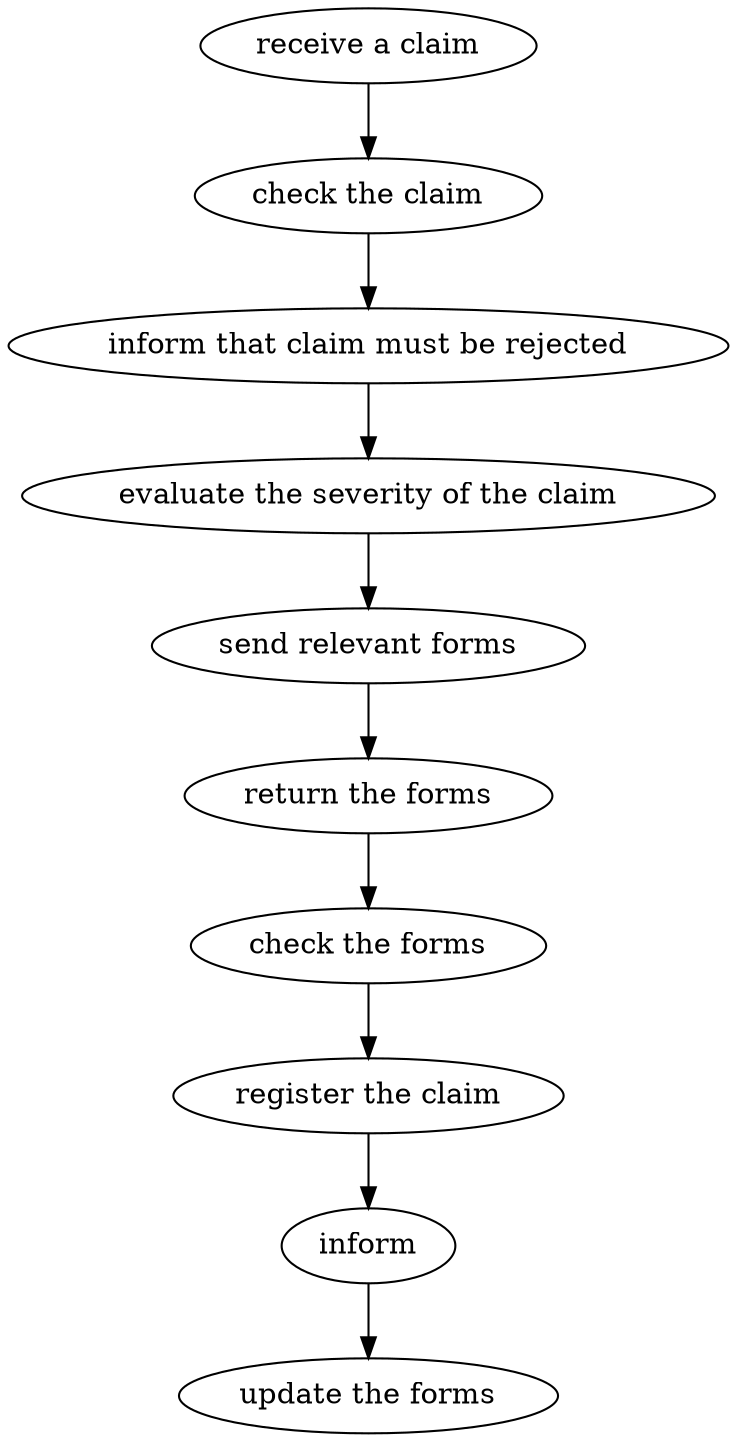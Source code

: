 strict digraph "doc-3.6" {
	graph [name="doc-3.6"];
	"receive a claim"	[attrs="{'type': 'Activity', 'label': 'receive a claim'}"];
	"check the claim"	[attrs="{'type': 'Activity', 'label': 'check the claim'}"];
	"receive a claim" -> "check the claim"	[attrs="{'type': 'flow', 'label': 'flow'}"];
	"inform that claim must be rejected"	[attrs="{'type': 'Activity', 'label': 'inform that claim must be rejected'}"];
	"check the claim" -> "inform that claim must be rejected"	[attrs="{'type': 'flow', 'label': 'flow'}"];
	"evaluate the severity of the claim"	[attrs="{'type': 'Activity', 'label': 'evaluate the severity of the claim'}"];
	"inform that claim must be rejected" -> "evaluate the severity of the claim"	[attrs="{'type': 'flow', 'label': 'flow'}"];
	"send relevant forms"	[attrs="{'type': 'Activity', 'label': 'send relevant forms'}"];
	"evaluate the severity of the claim" -> "send relevant forms"	[attrs="{'type': 'flow', 'label': 'flow'}"];
	"return the forms"	[attrs="{'type': 'Activity', 'label': 'return the forms'}"];
	"send relevant forms" -> "return the forms"	[attrs="{'type': 'flow', 'label': 'flow'}"];
	"check the forms"	[attrs="{'type': 'Activity', 'label': 'check the forms'}"];
	"return the forms" -> "check the forms"	[attrs="{'type': 'flow', 'label': 'flow'}"];
	"register the claim"	[attrs="{'type': 'Activity', 'label': 'register the claim'}"];
	"check the forms" -> "register the claim"	[attrs="{'type': 'flow', 'label': 'flow'}"];
	inform	[attrs="{'type': 'Activity', 'label': 'inform'}"];
	"register the claim" -> inform	[attrs="{'type': 'flow', 'label': 'flow'}"];
	"update the forms"	[attrs="{'type': 'Activity', 'label': 'update the forms'}"];
	inform -> "update the forms"	[attrs="{'type': 'flow', 'label': 'flow'}"];
}
